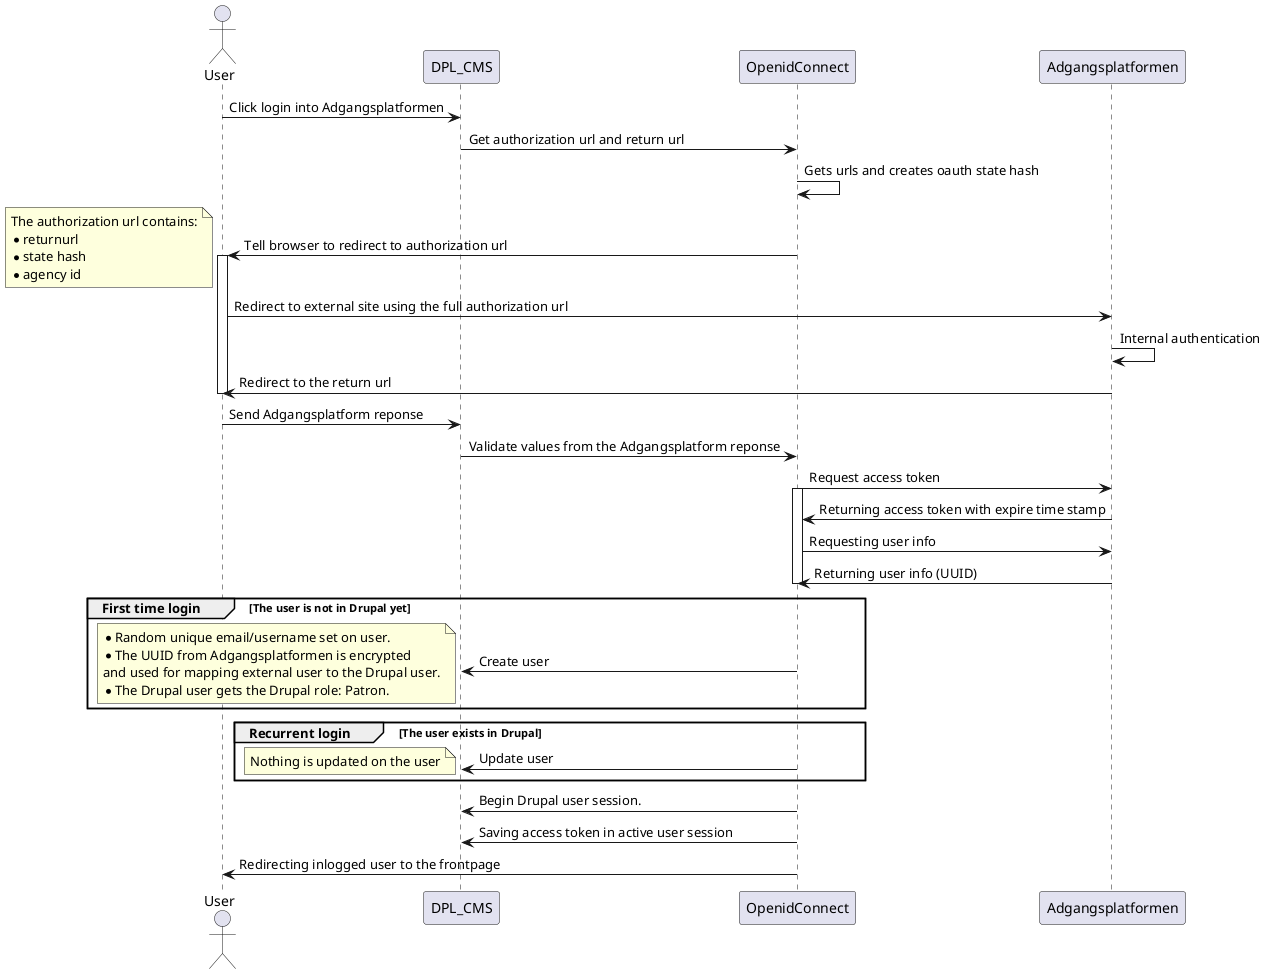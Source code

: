 @startuml
actor       User              as  user
participant DPL_CMS           as  cms
participant OpenidConnect    as  oc
participant Adgangsplatformen as  ap
user -> cms: Click login into Adgangsplatformen
cms -> oc: Get authorization url and return url
oc -> oc: Gets urls and creates oauth state hash

oc -> user: Tell browser to redirect to authorization url
activate user
note left
The authorization url contains:
* returnurl
* state hash
* agency id
end note
user -> ap: Redirect to external site using the full authorization url
ap -> ap: Internal authentication

ap -> user: Redirect to the return url
deactivate user
user -> cms: Send Adgangsplatform reponse
cms -> oc: Validate values from the Adgangsplatform reponse

oc -> ap: Request access token
activate oc
ap -> oc: Returning access token with expire time stamp
oc -> ap: Requesting user info
ap -> oc: Returning user info (UUID)
deactivate oc

group First time login [The user is not in Drupal yet]
oc -> cms: Create user
note left
* Random unique email/username set on user.
* The UUID from Adgangsplatformen is encrypted
and used for mapping external user to the Drupal user.
* The Drupal user gets the Drupal role: Patron.
end note
end
group Recurrent login [The user exists in Drupal]
oc -> cms: Update user
note left
Nothing is updated on the user
end note
end


oc -> cms: Begin Drupal user session.
oc -> cms: Saving access token in active user session
oc -> user: Redirecting inlogged user to the frontpage
@enduml
